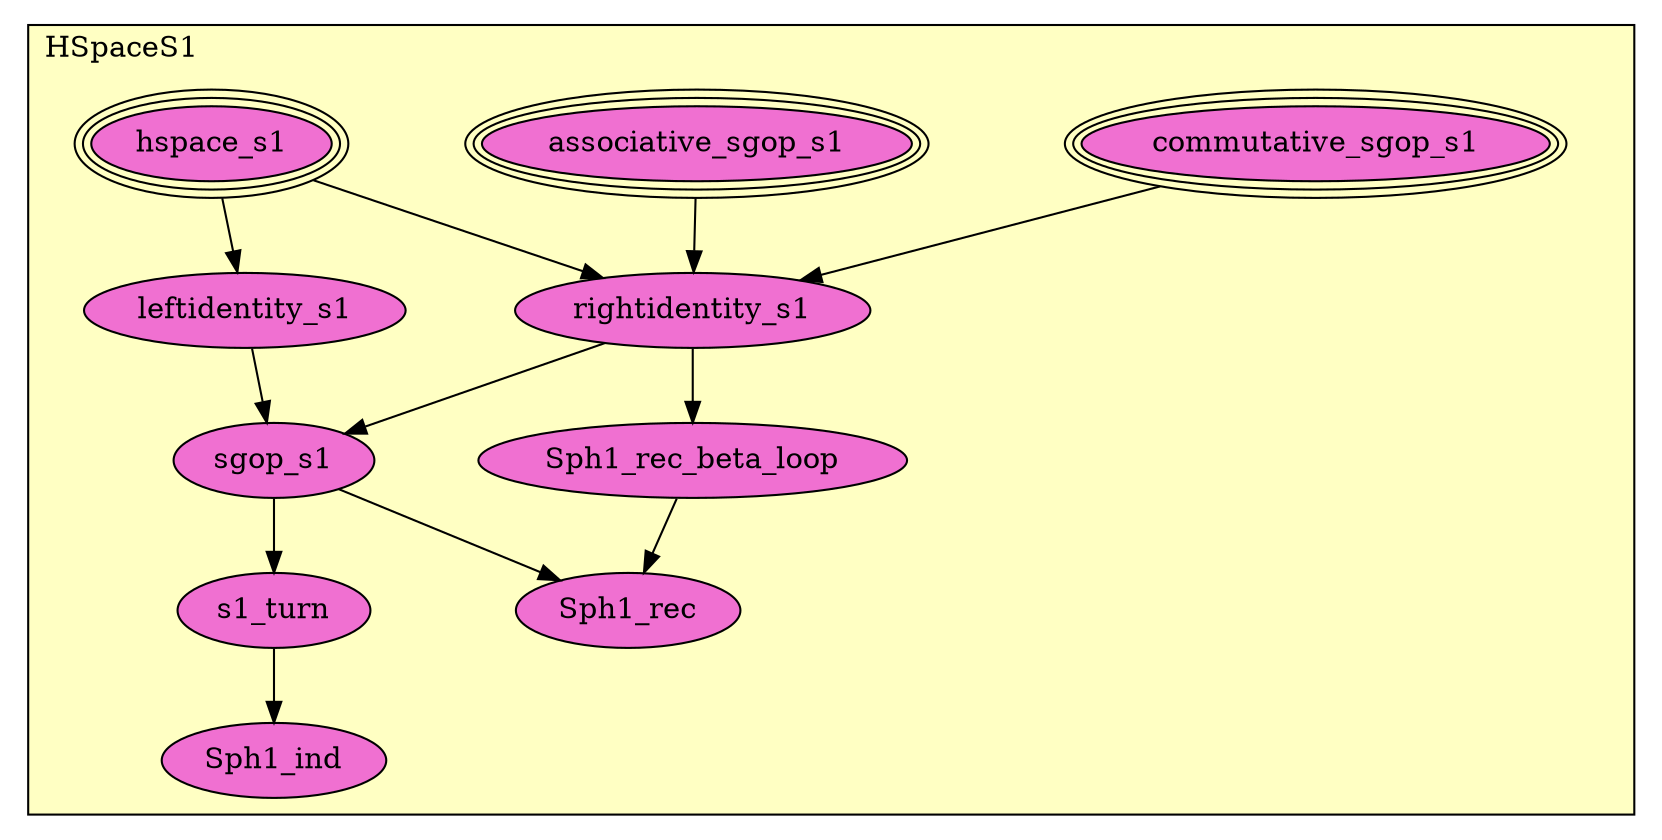 digraph HoTT_Homotopy_HSpaceS1 {
  graph [ratio=0.5]
  node [style=filled]
HSpaceS1_commutative_sgop_s1 [label="commutative_sgop_s1", URL=<HSpaceS1.html#commutative_sgop_s1>, peripheries=3, fillcolor="#F070D1"] ;
HSpaceS1_associative_sgop_s1 [label="associative_sgop_s1", URL=<HSpaceS1.html#associative_sgop_s1>, peripheries=3, fillcolor="#F070D1"] ;
HSpaceS1_hspace_s1 [label="hspace_s1", URL=<HSpaceS1.html#hspace_s1>, peripheries=3, fillcolor="#F070D1"] ;
HSpaceS1_rightidentity_s1 [label="rightidentity_s1", URL=<HSpaceS1.html#rightidentity_s1>, fillcolor="#F070D1"] ;
HSpaceS1_leftidentity_s1 [label="leftidentity_s1", URL=<HSpaceS1.html#leftidentity_s1>, fillcolor="#F070D1"] ;
HSpaceS1_sgop_s1 [label="sgop_s1", URL=<HSpaceS1.html#sgop_s1>, fillcolor="#F070D1"] ;
HSpaceS1_s1_turn [label="s1_turn", URL=<HSpaceS1.html#s1_turn>, fillcolor="#F070D1"] ;
HSpaceS1_Sph1_rec_beta_loop [label="Sph1_rec_beta_loop", URL=<HSpaceS1.html#Sph1_rec_beta_loop>, fillcolor="#F070D1"] ;
HSpaceS1_Sph1_rec [label="Sph1_rec", URL=<HSpaceS1.html#Sph1_rec>, fillcolor="#F070D1"] ;
HSpaceS1_Sph1_ind [label="Sph1_ind", URL=<HSpaceS1.html#Sph1_ind>, fillcolor="#F070D1"] ;
  HSpaceS1_commutative_sgop_s1 -> HSpaceS1_rightidentity_s1 [] ;
  HSpaceS1_associative_sgop_s1 -> HSpaceS1_rightidentity_s1 [] ;
  HSpaceS1_hspace_s1 -> HSpaceS1_rightidentity_s1 [] ;
  HSpaceS1_hspace_s1 -> HSpaceS1_leftidentity_s1 [] ;
  HSpaceS1_rightidentity_s1 -> HSpaceS1_sgop_s1 [] ;
  HSpaceS1_rightidentity_s1 -> HSpaceS1_Sph1_rec_beta_loop [] ;
  HSpaceS1_leftidentity_s1 -> HSpaceS1_sgop_s1 [] ;
  HSpaceS1_sgop_s1 -> HSpaceS1_s1_turn [] ;
  HSpaceS1_sgop_s1 -> HSpaceS1_Sph1_rec [] ;
  HSpaceS1_s1_turn -> HSpaceS1_Sph1_ind [] ;
  HSpaceS1_Sph1_rec_beta_loop -> HSpaceS1_Sph1_rec [] ;
subgraph cluster_HSpaceS1 { label="HSpaceS1"; fillcolor="#FFFFC3"; labeljust=l; style=filled 
HSpaceS1_Sph1_ind; HSpaceS1_Sph1_rec; HSpaceS1_Sph1_rec_beta_loop; HSpaceS1_s1_turn; HSpaceS1_sgop_s1; HSpaceS1_leftidentity_s1; HSpaceS1_rightidentity_s1; HSpaceS1_hspace_s1; HSpaceS1_associative_sgop_s1; HSpaceS1_commutative_sgop_s1; };
} /* END */
